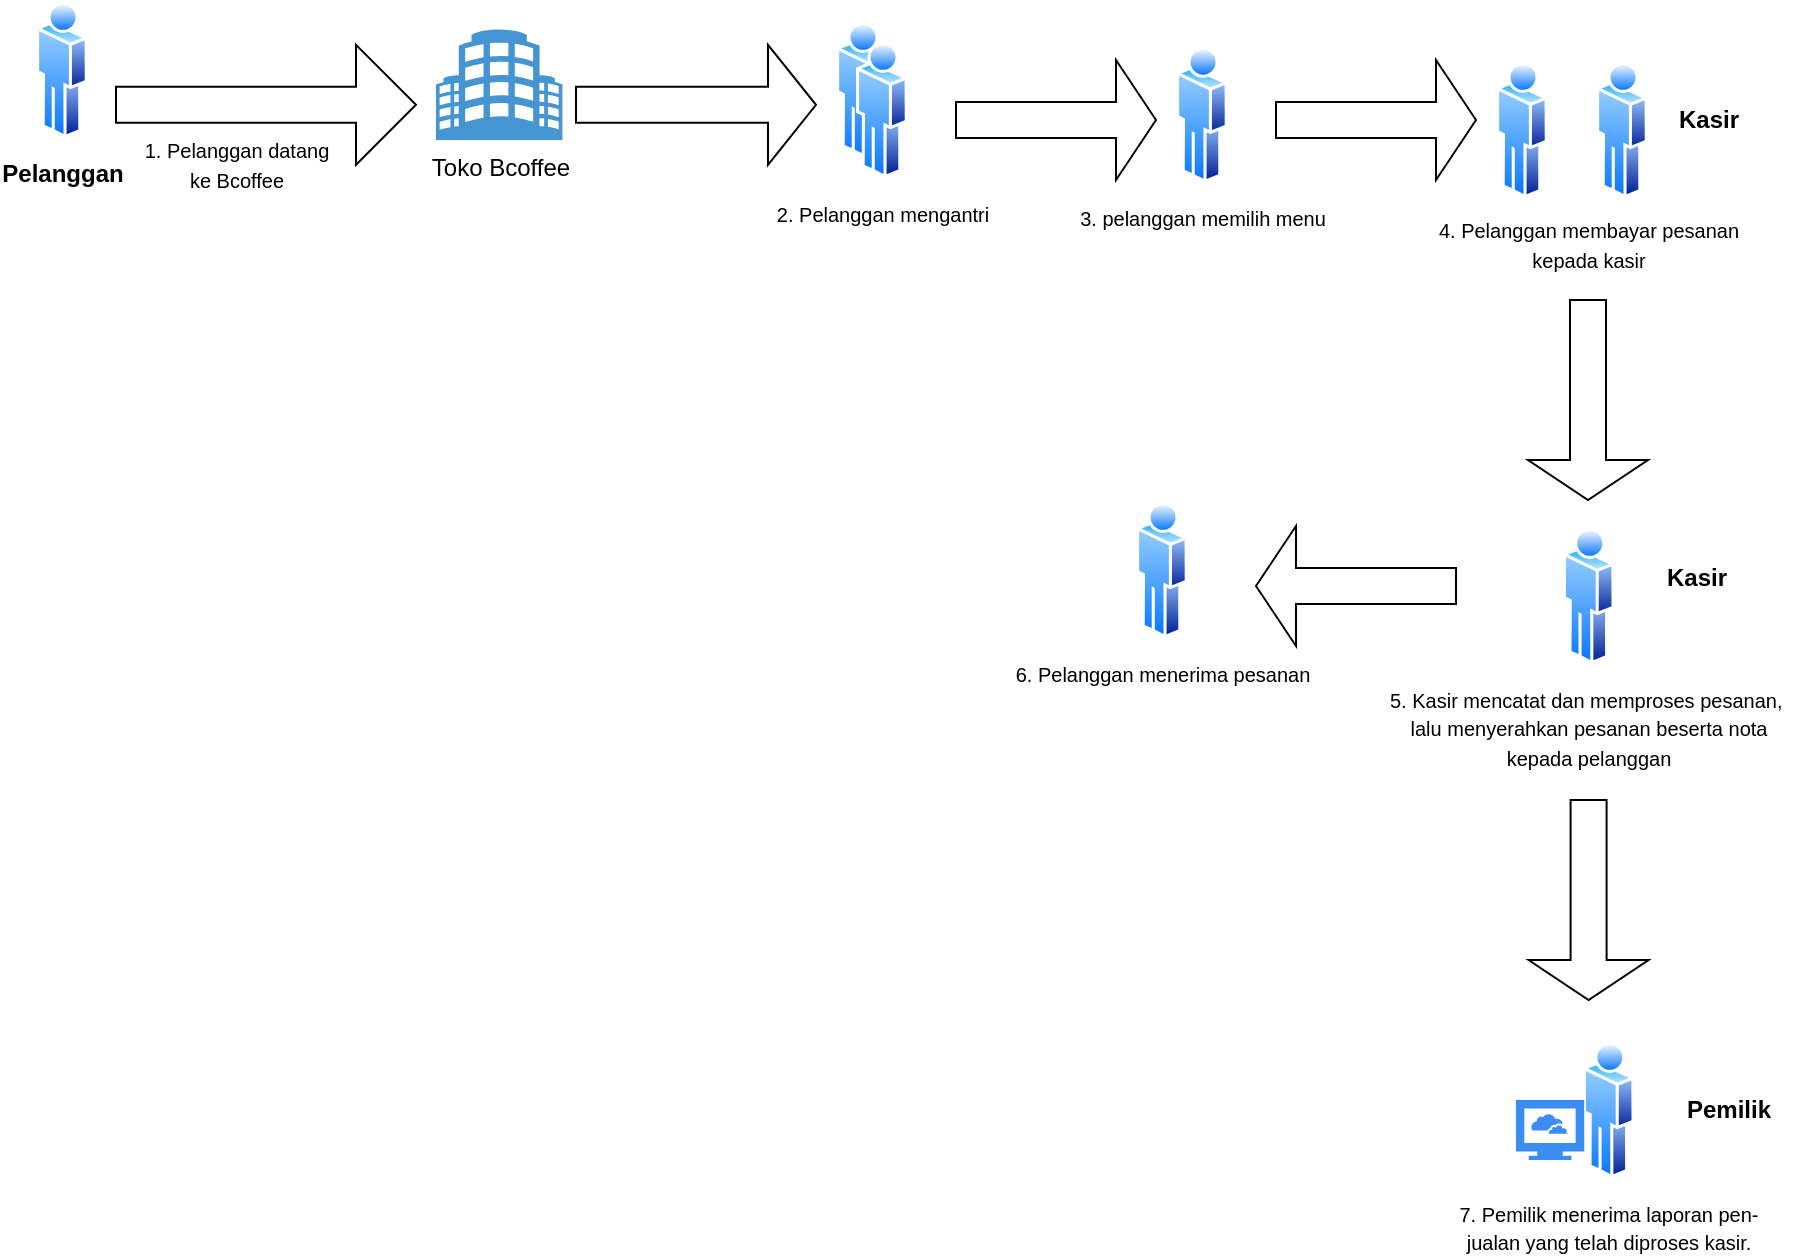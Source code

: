 <mxfile version="20.0.4" type="github">
  <diagram name="Page-1" id="edf60f1a-56cd-e834-aa8a-f176f3a09ee4">
    <mxGraphModel dx="1626" dy="889" grid="1" gridSize="10" guides="1" tooltips="1" connect="1" arrows="1" fold="1" page="1" pageScale="1" pageWidth="1100" pageHeight="850" background="none" math="0" shadow="0">
      <root>
        <mxCell id="0" />
        <mxCell id="1" parent="0" />
        <mxCell id="ufEhpmzfLHM8MaMt7QJ2-1" value="&lt;b&gt;Pelanggan&lt;/b&gt;" style="aspect=fixed;perimeter=ellipsePerimeter;html=1;align=center;shadow=0;dashed=0;spacingTop=3;image;image=img/lib/active_directory/user.svg;" vertex="1" parent="1">
          <mxGeometry x="50" y="30" width="25.9" height="70" as="geometry" />
        </mxCell>
        <mxCell id="ufEhpmzfLHM8MaMt7QJ2-2" value="Toko Bcoffee" style="shadow=0;dashed=0;html=1;strokeColor=none;fillColor=#4495D1;labelPosition=center;verticalLabelPosition=bottom;verticalAlign=top;align=center;outlineConnect=0;shape=mxgraph.veeam.building;" vertex="1" parent="1">
          <mxGeometry x="250" y="44.8" width="63.2" height="55.2" as="geometry" />
        </mxCell>
        <mxCell id="ufEhpmzfLHM8MaMt7QJ2-10" value="" style="group" vertex="1" connectable="0" parent="1">
          <mxGeometry x="600" y="280" width="40" height="77.4" as="geometry" />
        </mxCell>
        <mxCell id="ufEhpmzfLHM8MaMt7QJ2-8" value="&lt;font style=&quot;font-size: 10px;&quot;&gt;6. Pelanggan menerima pesanan&lt;/font&gt;" style="aspect=fixed;perimeter=ellipsePerimeter;html=1;align=center;shadow=0;dashed=0;spacingTop=3;image;image=img/lib/active_directory/user.svg;" vertex="1" parent="ufEhpmzfLHM8MaMt7QJ2-10">
          <mxGeometry width="25.9" height="70" as="geometry" />
        </mxCell>
        <mxCell id="ufEhpmzfLHM8MaMt7QJ2-7" value="" style="shape=image;html=1;verticalAlign=top;verticalLabelPosition=bottom;labelBackgroundColor=#ffffff;imageAspect=0;aspect=fixed;image=https://cdn1.iconfinder.com/data/icons/cartoon-snack/128/pizza-128.png" vertex="1" parent="ufEhpmzfLHM8MaMt7QJ2-10">
          <mxGeometry y="37.4" width="40" height="40" as="geometry" />
        </mxCell>
        <mxCell id="ufEhpmzfLHM8MaMt7QJ2-13" value="" style="group" vertex="1" connectable="0" parent="1">
          <mxGeometry x="450" y="40.0" width="35.9" height="80" as="geometry" />
        </mxCell>
        <mxCell id="ufEhpmzfLHM8MaMt7QJ2-11" value="" style="aspect=fixed;perimeter=ellipsePerimeter;html=1;align=center;shadow=0;dashed=0;spacingTop=3;image;image=img/lib/active_directory/user.svg;" vertex="1" parent="ufEhpmzfLHM8MaMt7QJ2-13">
          <mxGeometry width="25.9" height="70" as="geometry" />
        </mxCell>
        <mxCell id="ufEhpmzfLHM8MaMt7QJ2-12" value="&lt;font style=&quot;font-size: 10px;&quot;&gt;2. Pelanggan mengantri&lt;/font&gt;" style="aspect=fixed;perimeter=ellipsePerimeter;html=1;align=center;shadow=0;dashed=0;spacingTop=3;image;image=img/lib/active_directory/user.svg;" vertex="1" parent="ufEhpmzfLHM8MaMt7QJ2-13">
          <mxGeometry x="10" y="10" width="25.9" height="70" as="geometry" />
        </mxCell>
        <mxCell id="ufEhpmzfLHM8MaMt7QJ2-24" value="" style="group" vertex="1" connectable="0" parent="1">
          <mxGeometry x="620" y="52.4" width="40" height="70" as="geometry" />
        </mxCell>
        <mxCell id="ufEhpmzfLHM8MaMt7QJ2-22" value="&lt;font style=&quot;font-size: 10px;&quot;&gt;3. pelanggan memilih menu&lt;/font&gt;" style="aspect=fixed;perimeter=ellipsePerimeter;html=1;align=center;shadow=0;dashed=0;spacingTop=3;image;image=img/lib/active_directory/user.svg;" vertex="1" parent="ufEhpmzfLHM8MaMt7QJ2-24">
          <mxGeometry width="25.9" height="70" as="geometry" />
        </mxCell>
        <mxCell id="ufEhpmzfLHM8MaMt7QJ2-21" value="" style="shape=image;html=1;verticalAlign=top;verticalLabelPosition=bottom;labelBackgroundColor=#ffffff;imageAspect=0;aspect=fixed;image=https://cdn1.iconfinder.com/data/icons/bootstrap-vol-3/16/menu-button-wide-128.png" vertex="1" parent="ufEhpmzfLHM8MaMt7QJ2-24">
          <mxGeometry x="10" y="40" width="30" height="30" as="geometry" />
        </mxCell>
        <mxCell id="ufEhpmzfLHM8MaMt7QJ2-25" value="" style="shape=singleArrow;whiteSpace=wrap;html=1;" vertex="1" parent="1">
          <mxGeometry x="90" y="52.4" width="150" height="60" as="geometry" />
        </mxCell>
        <mxCell id="ufEhpmzfLHM8MaMt7QJ2-26" value="" style="shape=singleArrow;whiteSpace=wrap;html=1;" vertex="1" parent="1">
          <mxGeometry x="320" y="52.4" width="120" height="60" as="geometry" />
        </mxCell>
        <mxCell id="ufEhpmzfLHM8MaMt7QJ2-27" value="" style="shape=singleArrow;whiteSpace=wrap;html=1;" vertex="1" parent="1">
          <mxGeometry x="510" y="60.0" width="100" height="60" as="geometry" />
        </mxCell>
        <mxCell id="ufEhpmzfLHM8MaMt7QJ2-28" value="" style="shape=singleArrow;whiteSpace=wrap;html=1;" vertex="1" parent="1">
          <mxGeometry x="670" y="60.0" width="100" height="60" as="geometry" />
        </mxCell>
        <mxCell id="ufEhpmzfLHM8MaMt7QJ2-30" value="" style="group" vertex="1" connectable="0" parent="1">
          <mxGeometry x="813.4" y="293" width="42.6" height="80" as="geometry" />
        </mxCell>
        <mxCell id="ufEhpmzfLHM8MaMt7QJ2-31" value="&lt;font style=&quot;font-size: 10px;&quot;&gt;5. Kasir mencatat dan memproses pesanan,&amp;nbsp;&lt;br&gt;lalu menyerahkan pesanan beserta nota &lt;br&gt;kepada pelanggan&lt;/font&gt;" style="aspect=fixed;perimeter=ellipsePerimeter;html=1;align=center;shadow=0;dashed=0;spacingTop=3;image;image=img/lib/active_directory/user.svg;" vertex="1" parent="ufEhpmzfLHM8MaMt7QJ2-30">
          <mxGeometry width="25.9" height="70" as="geometry" />
        </mxCell>
        <mxCell id="ufEhpmzfLHM8MaMt7QJ2-32" value="" style="shape=image;html=1;verticalAlign=top;verticalLabelPosition=bottom;labelBackgroundColor=#ffffff;imageAspect=0;aspect=fixed;image=https://cdn0.iconfinder.com/data/icons/kameleon-free-pack/110/Cashier-2-128.png" vertex="1" parent="ufEhpmzfLHM8MaMt7QJ2-30">
          <mxGeometry y="37.4" width="42.6" height="42.6" as="geometry" />
        </mxCell>
        <mxCell id="ufEhpmzfLHM8MaMt7QJ2-29" value="" style="shape=image;html=1;verticalAlign=top;verticalLabelPosition=bottom;labelBackgroundColor=#ffffff;imageAspect=0;aspect=fixed;image=https://cdn1.iconfinder.com/data/icons/cartoon-snack/128/pizza-128.png" vertex="1" parent="ufEhpmzfLHM8MaMt7QJ2-30">
          <mxGeometry x="-7.1" y="42.2" width="33" height="33" as="geometry" />
        </mxCell>
        <mxCell id="ufEhpmzfLHM8MaMt7QJ2-33" value="&lt;font style=&quot;font-size: 10px;&quot;&gt;1. Pelanggan datang&lt;br&gt;ke Bcoffee&lt;/font&gt;" style="text;html=1;resizable=0;autosize=1;align=center;verticalAlign=middle;points=[];fillColor=none;strokeColor=none;rounded=0;" vertex="1" parent="1">
          <mxGeometry x="90.0" y="92.4" width="120" height="40" as="geometry" />
        </mxCell>
        <mxCell id="ufEhpmzfLHM8MaMt7QJ2-35" value="&lt;font style=&quot;font-size: 12px;&quot;&gt;&lt;b&gt;Kasir&lt;/b&gt;&lt;/font&gt;" style="text;html=1;resizable=0;autosize=1;align=center;verticalAlign=middle;points=[];fillColor=none;strokeColor=none;rounded=0;fontSize=10;" vertex="1" parent="1">
          <mxGeometry x="861.3" y="75" width="50" height="30" as="geometry" />
        </mxCell>
        <mxCell id="ufEhpmzfLHM8MaMt7QJ2-37" value="" style="shape=singleArrow;direction=west;whiteSpace=wrap;html=1;fontSize=12;" vertex="1" parent="1">
          <mxGeometry x="660" y="293" width="100" height="60" as="geometry" />
        </mxCell>
        <mxCell id="ufEhpmzfLHM8MaMt7QJ2-44" value="" style="group" vertex="1" connectable="0" parent="1">
          <mxGeometry x="780" y="60" width="92.6" height="80" as="geometry" />
        </mxCell>
        <mxCell id="ufEhpmzfLHM8MaMt7QJ2-38" value="" style="aspect=fixed;perimeter=ellipsePerimeter;html=1;align=center;shadow=0;dashed=0;spacingTop=3;image;image=img/lib/active_directory/user.svg;" vertex="1" parent="ufEhpmzfLHM8MaMt7QJ2-44">
          <mxGeometry width="25.9" height="70" as="geometry" />
        </mxCell>
        <mxCell id="ufEhpmzfLHM8MaMt7QJ2-39" value="" style="group" vertex="1" connectable="0" parent="ufEhpmzfLHM8MaMt7QJ2-44">
          <mxGeometry x="50" width="42.6" height="80" as="geometry" />
        </mxCell>
        <mxCell id="ufEhpmzfLHM8MaMt7QJ2-40" value="" style="aspect=fixed;perimeter=ellipsePerimeter;html=1;align=center;shadow=0;dashed=0;spacingTop=3;image;image=img/lib/active_directory/user.svg;" vertex="1" parent="ufEhpmzfLHM8MaMt7QJ2-39">
          <mxGeometry width="25.9" height="70" as="geometry" />
        </mxCell>
        <mxCell id="ufEhpmzfLHM8MaMt7QJ2-41" value="" style="shape=image;html=1;verticalAlign=top;verticalLabelPosition=bottom;labelBackgroundColor=#ffffff;imageAspect=0;aspect=fixed;image=https://cdn0.iconfinder.com/data/icons/kameleon-free-pack/110/Cashier-2-128.png" vertex="1" parent="ufEhpmzfLHM8MaMt7QJ2-39">
          <mxGeometry y="37.4" width="42.6" height="42.6" as="geometry" />
        </mxCell>
        <mxCell id="ufEhpmzfLHM8MaMt7QJ2-43" value="" style="shape=image;html=1;verticalAlign=top;verticalLabelPosition=bottom;labelBackgroundColor=#ffffff;imageAspect=0;aspect=fixed;image=https://cdn0.iconfinder.com/data/icons/business-startup-10/50/56-128.png;fontSize=12;" vertex="1" parent="ufEhpmzfLHM8MaMt7QJ2-44">
          <mxGeometry x="10" y="42" width="28" height="28" as="geometry" />
        </mxCell>
        <mxCell id="ufEhpmzfLHM8MaMt7QJ2-45" value="&lt;font style=&quot;font-size: 10px;&quot;&gt;4. Pelanggan membayar pesanan &lt;br&gt;kepada kasir&lt;/font&gt;" style="text;html=1;resizable=0;autosize=1;align=center;verticalAlign=middle;points=[];fillColor=none;strokeColor=none;rounded=0;fontSize=12;" vertex="1" parent="1">
          <mxGeometry x="741.3" y="132.4" width="170" height="40" as="geometry" />
        </mxCell>
        <mxCell id="ufEhpmzfLHM8MaMt7QJ2-46" value="" style="shape=singleArrow;direction=south;whiteSpace=wrap;html=1;fontSize=10;" vertex="1" parent="1">
          <mxGeometry x="796" y="180" width="60" height="100" as="geometry" />
        </mxCell>
        <mxCell id="ufEhpmzfLHM8MaMt7QJ2-47" value="" style="shape=singleArrow;direction=south;whiteSpace=wrap;html=1;fontSize=10;" vertex="1" parent="1">
          <mxGeometry x="796.3" y="430" width="60" height="100" as="geometry" />
        </mxCell>
        <mxCell id="ufEhpmzfLHM8MaMt7QJ2-52" value="" style="group" vertex="1" connectable="0" parent="1">
          <mxGeometry x="790.0" y="550" width="59.3" height="70" as="geometry" />
        </mxCell>
        <mxCell id="ufEhpmzfLHM8MaMt7QJ2-49" value="&lt;font style=&quot;font-size: 10px;&quot;&gt;7. Pemilik menerima laporan pen-&lt;br&gt;jualan yang telah diproses kasir.&lt;/font&gt;" style="aspect=fixed;perimeter=ellipsePerimeter;html=1;align=center;shadow=0;dashed=0;spacingTop=3;image;image=img/lib/active_directory/user.svg;" vertex="1" parent="ufEhpmzfLHM8MaMt7QJ2-52">
          <mxGeometry x="33.4" width="25.9" height="70" as="geometry" />
        </mxCell>
        <mxCell id="ufEhpmzfLHM8MaMt7QJ2-51" value="" style="sketch=0;html=1;aspect=fixed;strokeColor=none;shadow=0;align=center;verticalAlign=top;fillColor=#3B8DF1;shape=mxgraph.gcp2.cloud_computer;fontSize=10;" vertex="1" parent="ufEhpmzfLHM8MaMt7QJ2-52">
          <mxGeometry y="30" width="34.1" height="30" as="geometry" />
        </mxCell>
        <mxCell id="ufEhpmzfLHM8MaMt7QJ2-54" value="&lt;font style=&quot;font-size: 12px;&quot;&gt;&lt;b&gt;Kasir&lt;/b&gt;&lt;/font&gt;" style="text;html=1;resizable=0;autosize=1;align=center;verticalAlign=middle;points=[];fillColor=none;strokeColor=none;rounded=0;fontSize=10;" vertex="1" parent="1">
          <mxGeometry x="855.3" y="303.7" width="50" height="30" as="geometry" />
        </mxCell>
        <mxCell id="ufEhpmzfLHM8MaMt7QJ2-55" value="&lt;b&gt;&lt;font style=&quot;font-size: 12px;&quot;&gt;Pemilik&lt;/font&gt;&lt;/b&gt;" style="text;html=1;resizable=0;autosize=1;align=center;verticalAlign=middle;points=[];fillColor=none;strokeColor=none;rounded=0;fontSize=10;" vertex="1" parent="1">
          <mxGeometry x="861.3" y="570" width="70" height="30" as="geometry" />
        </mxCell>
      </root>
    </mxGraphModel>
  </diagram>
</mxfile>
